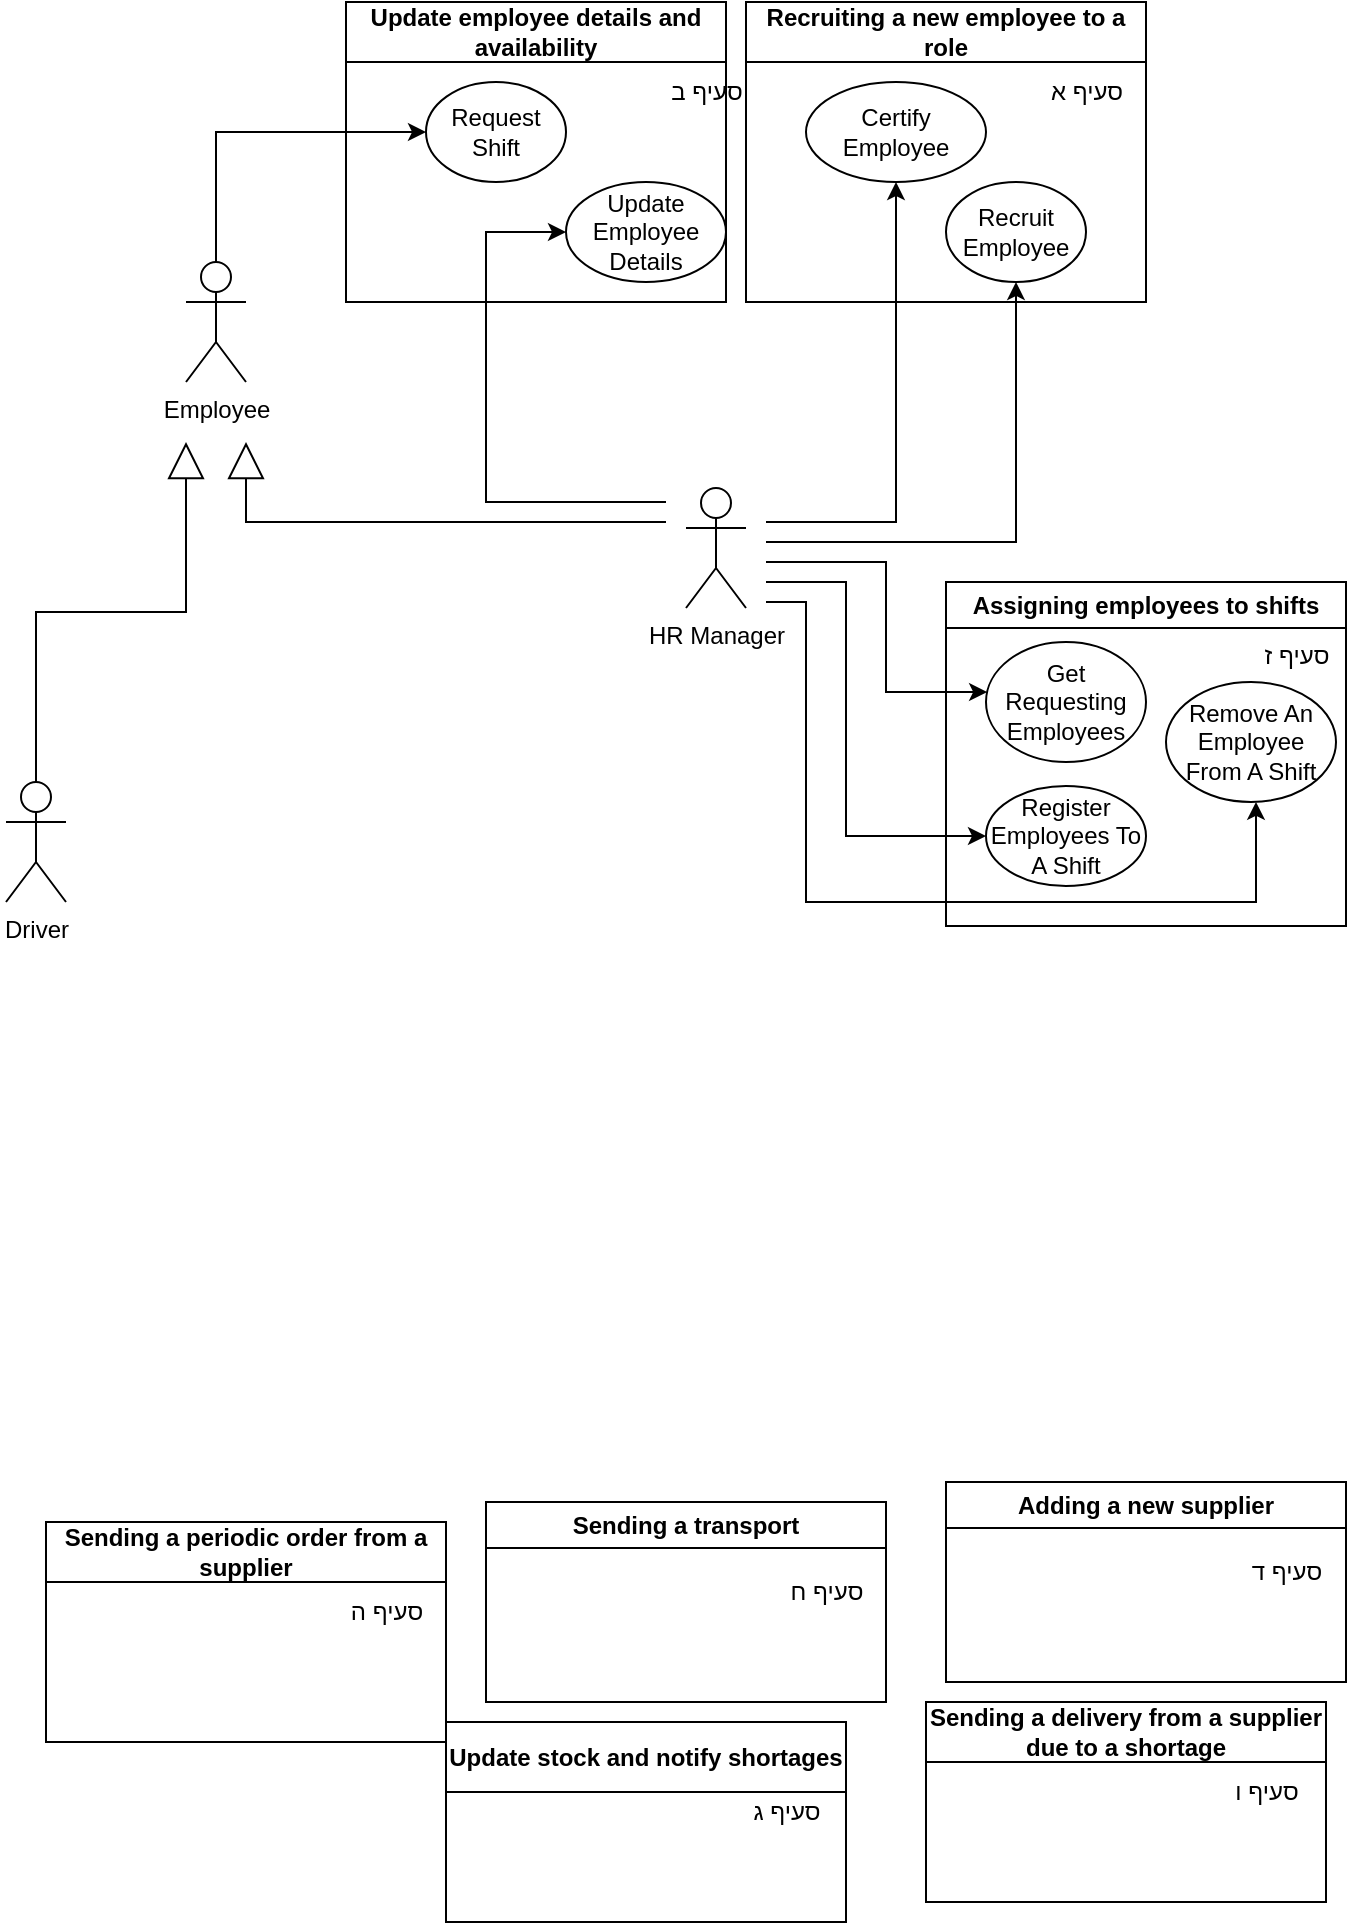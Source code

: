 <mxfile version="21.1.2" type="device">
  <diagram name="Page-1" id="uHN6ZnfaQdteIbiYkisC">
    <mxGraphModel dx="863" dy="512" grid="1" gridSize="10" guides="1" tooltips="1" connect="1" arrows="1" fold="1" page="1" pageScale="1" pageWidth="850" pageHeight="1100" math="0" shadow="0">
      <root>
        <mxCell id="0" />
        <mxCell id="1" parent="0" />
        <mxCell id="PGV5-ihLe_tvBiudfZSY-1" value="Driver" style="shape=umlActor;verticalLabelPosition=bottom;verticalAlign=top;html=1;outlineConnect=0;" parent="1" vertex="1">
          <mxGeometry x="140" y="400" width="30" height="60" as="geometry" />
        </mxCell>
        <mxCell id="PGV5-ihLe_tvBiudfZSY-16" style="edgeStyle=orthogonalEdgeStyle;rounded=0;orthogonalLoop=1;jettySize=auto;html=1;" parent="1" source="PGV5-ihLe_tvBiudfZSY-2" target="PGV5-ihLe_tvBiudfZSY-11" edge="1">
          <mxGeometry relative="1" as="geometry">
            <Array as="points">
              <mxPoint x="245" y="75" />
            </Array>
          </mxGeometry>
        </mxCell>
        <mxCell id="PGV5-ihLe_tvBiudfZSY-2" value="Employee" style="shape=umlActor;verticalLabelPosition=bottom;verticalAlign=top;html=1;outlineConnect=0;" parent="1" vertex="1">
          <mxGeometry x="230" y="140" width="30" height="60" as="geometry" />
        </mxCell>
        <mxCell id="PGV5-ihLe_tvBiudfZSY-15" style="rounded=0;orthogonalLoop=1;jettySize=auto;html=1;edgeStyle=orthogonalEdgeStyle;" parent="1" target="PGV5-ihLe_tvBiudfZSY-8" edge="1">
          <mxGeometry relative="1" as="geometry">
            <mxPoint x="520" y="270" as="sourcePoint" />
            <Array as="points">
              <mxPoint x="585" y="270" />
            </Array>
          </mxGeometry>
        </mxCell>
        <mxCell id="PGV5-ihLe_tvBiudfZSY-17" style="edgeStyle=orthogonalEdgeStyle;rounded=0;orthogonalLoop=1;jettySize=auto;html=1;entryX=0;entryY=0.5;entryDx=0;entryDy=0;" parent="1" target="PGV5-ihLe_tvBiudfZSY-9" edge="1">
          <mxGeometry relative="1" as="geometry">
            <Array as="points">
              <mxPoint x="380" y="260" />
              <mxPoint x="380" y="125" />
            </Array>
            <mxPoint x="470" y="260" as="sourcePoint" />
            <mxPoint x="380" y="160" as="targetPoint" />
          </mxGeometry>
        </mxCell>
        <mxCell id="PGV5-ihLe_tvBiudfZSY-25" style="rounded=0;orthogonalLoop=1;jettySize=auto;html=1;edgeStyle=orthogonalEdgeStyle;" parent="1" target="PGV5-ihLe_tvBiudfZSY-10" edge="1">
          <mxGeometry relative="1" as="geometry">
            <Array as="points">
              <mxPoint x="520" y="280" />
              <mxPoint x="645" y="280" />
            </Array>
            <mxPoint x="520" y="280" as="sourcePoint" />
          </mxGeometry>
        </mxCell>
        <mxCell id="PGV5-ihLe_tvBiudfZSY-39" style="edgeStyle=orthogonalEdgeStyle;rounded=0;orthogonalLoop=1;jettySize=auto;html=1;" parent="1" target="PGV5-ihLe_tvBiudfZSY-38" edge="1">
          <mxGeometry relative="1" as="geometry">
            <Array as="points">
              <mxPoint x="540" y="310" />
              <mxPoint x="540" y="460" />
              <mxPoint x="765" y="460" />
            </Array>
            <mxPoint x="520" y="310" as="sourcePoint" />
          </mxGeometry>
        </mxCell>
        <mxCell id="PGV5-ihLe_tvBiudfZSY-40" style="edgeStyle=orthogonalEdgeStyle;rounded=0;orthogonalLoop=1;jettySize=auto;html=1;entryX=0;entryY=0.5;entryDx=0;entryDy=0;" parent="1" target="PGV5-ihLe_tvBiudfZSY-37" edge="1">
          <mxGeometry relative="1" as="geometry">
            <Array as="points">
              <mxPoint x="520" y="300" />
              <mxPoint x="560" y="300" />
              <mxPoint x="560" y="427" />
            </Array>
            <mxPoint x="520" y="300" as="sourcePoint" />
          </mxGeometry>
        </mxCell>
        <mxCell id="PGV5-ihLe_tvBiudfZSY-42" style="edgeStyle=orthogonalEdgeStyle;rounded=0;orthogonalLoop=1;jettySize=auto;html=1;" parent="1" target="PGV5-ihLe_tvBiudfZSY-36" edge="1">
          <mxGeometry relative="1" as="geometry">
            <Array as="points">
              <mxPoint x="520" y="290" />
              <mxPoint x="580" y="290" />
              <mxPoint x="580" y="355" />
            </Array>
            <mxPoint x="520" y="290" as="sourcePoint" />
          </mxGeometry>
        </mxCell>
        <mxCell id="PGV5-ihLe_tvBiudfZSY-3" value="HR Manager" style="shape=umlActor;verticalLabelPosition=bottom;verticalAlign=top;html=1;outlineConnect=0;" parent="1" vertex="1">
          <mxGeometry x="480" y="253" width="30" height="60" as="geometry" />
        </mxCell>
        <mxCell id="PGV5-ihLe_tvBiudfZSY-6" value="Recruiting a new employee to a role" style="swimlane;whiteSpace=wrap;html=1;startSize=30;" parent="1" vertex="1">
          <mxGeometry x="510" y="10" width="200" height="150" as="geometry" />
        </mxCell>
        <mxCell id="PGV5-ihLe_tvBiudfZSY-19" value="סעיף א" style="text;html=1;align=center;verticalAlign=middle;resizable=0;points=[];autosize=1;strokeColor=none;fillColor=none;" parent="PGV5-ihLe_tvBiudfZSY-6" vertex="1">
          <mxGeometry x="140" y="30" width="60" height="30" as="geometry" />
        </mxCell>
        <mxCell id="PGV5-ihLe_tvBiudfZSY-10" value="Recruit Employee" style="ellipse;whiteSpace=wrap;html=1;" parent="PGV5-ihLe_tvBiudfZSY-6" vertex="1">
          <mxGeometry x="100" y="90" width="70" height="50" as="geometry" />
        </mxCell>
        <mxCell id="PGV5-ihLe_tvBiudfZSY-8" value="Certify Employee" style="ellipse;whiteSpace=wrap;html=1;" parent="PGV5-ihLe_tvBiudfZSY-6" vertex="1">
          <mxGeometry x="30" y="40" width="90" height="50" as="geometry" />
        </mxCell>
        <mxCell id="PGV5-ihLe_tvBiudfZSY-13" value="" style="endArrow=block;endSize=16;endFill=0;html=1;rounded=0;edgeStyle=elbowEdgeStyle;" parent="1" edge="1">
          <mxGeometry width="160" relative="1" as="geometry">
            <mxPoint x="470" y="270" as="sourcePoint" />
            <mxPoint x="260" y="230" as="targetPoint" />
            <Array as="points">
              <mxPoint x="260" y="260" />
            </Array>
          </mxGeometry>
        </mxCell>
        <mxCell id="PGV5-ihLe_tvBiudfZSY-18" value="Update employee details and availability" style="swimlane;whiteSpace=wrap;html=1;startSize=30;" parent="1" vertex="1">
          <mxGeometry x="310" y="10" width="190" height="150" as="geometry" />
        </mxCell>
        <mxCell id="PGV5-ihLe_tvBiudfZSY-9" value="Update Employee Details" style="ellipse;whiteSpace=wrap;html=1;" parent="PGV5-ihLe_tvBiudfZSY-18" vertex="1">
          <mxGeometry x="110" y="90" width="80" height="50" as="geometry" />
        </mxCell>
        <mxCell id="PGV5-ihLe_tvBiudfZSY-11" value="Request Shift" style="ellipse;whiteSpace=wrap;html=1;" parent="PGV5-ihLe_tvBiudfZSY-18" vertex="1">
          <mxGeometry x="40" y="40" width="70" height="50" as="geometry" />
        </mxCell>
        <mxCell id="PGV5-ihLe_tvBiudfZSY-20" value="סעיף ב" style="text;html=1;align=center;verticalAlign=middle;resizable=0;points=[];autosize=1;strokeColor=none;fillColor=none;" parent="PGV5-ihLe_tvBiudfZSY-18" vertex="1">
          <mxGeometry x="150" y="30" width="60" height="30" as="geometry" />
        </mxCell>
        <mxCell id="PGV5-ihLe_tvBiudfZSY-21" value="Update stock and notify shortages" style="swimlane;whiteSpace=wrap;html=1;startSize=35;" parent="1" vertex="1">
          <mxGeometry x="360" y="870" width="200" height="100" as="geometry" />
        </mxCell>
        <mxCell id="PGV5-ihLe_tvBiudfZSY-22" value="סעיף ג" style="text;html=1;align=center;verticalAlign=middle;resizable=0;points=[];autosize=1;strokeColor=none;fillColor=none;" parent="PGV5-ihLe_tvBiudfZSY-21" vertex="1">
          <mxGeometry x="145" y="30" width="50" height="30" as="geometry" />
        </mxCell>
        <mxCell id="PGV5-ihLe_tvBiudfZSY-23" value="Adding a new supplier" style="swimlane;whiteSpace=wrap;html=1;" parent="1" vertex="1">
          <mxGeometry x="610" y="750" width="200" height="100" as="geometry" />
        </mxCell>
        <mxCell id="PGV5-ihLe_tvBiudfZSY-24" value="סעיף ד" style="text;html=1;align=center;verticalAlign=middle;resizable=0;points=[];autosize=1;strokeColor=none;fillColor=none;" parent="PGV5-ihLe_tvBiudfZSY-23" vertex="1">
          <mxGeometry x="140" y="30" width="60" height="30" as="geometry" />
        </mxCell>
        <mxCell id="PGV5-ihLe_tvBiudfZSY-26" value="Sending a periodic order from a supplier" style="swimlane;whiteSpace=wrap;html=1;startSize=30;" parent="1" vertex="1">
          <mxGeometry x="160" y="770" width="200" height="110" as="geometry" />
        </mxCell>
        <mxCell id="PGV5-ihLe_tvBiudfZSY-27" value="סעיף ה" style="text;html=1;align=center;verticalAlign=middle;resizable=0;points=[];autosize=1;strokeColor=none;fillColor=none;" parent="PGV5-ihLe_tvBiudfZSY-26" vertex="1">
          <mxGeometry x="140" y="30" width="60" height="30" as="geometry" />
        </mxCell>
        <mxCell id="PGV5-ihLe_tvBiudfZSY-28" value="Sending a delivery from a supplier due to a shortage" style="swimlane;whiteSpace=wrap;html=1;startSize=30;" parent="1" vertex="1">
          <mxGeometry x="600" y="860" width="200" height="100" as="geometry" />
        </mxCell>
        <mxCell id="PGV5-ihLe_tvBiudfZSY-29" value="סעיף ו" style="text;html=1;align=center;verticalAlign=middle;resizable=0;points=[];autosize=1;strokeColor=none;fillColor=none;" parent="PGV5-ihLe_tvBiudfZSY-28" vertex="1">
          <mxGeometry x="145" y="30" width="50" height="30" as="geometry" />
        </mxCell>
        <mxCell id="PGV5-ihLe_tvBiudfZSY-30" value="Assigning employees to shifts" style="swimlane;whiteSpace=wrap;html=1;" parent="1" vertex="1">
          <mxGeometry x="610" y="300" width="200" height="172" as="geometry" />
        </mxCell>
        <mxCell id="PGV5-ihLe_tvBiudfZSY-31" value="סעיף ז" style="text;html=1;align=center;verticalAlign=middle;resizable=0;points=[];autosize=1;strokeColor=none;fillColor=none;" parent="PGV5-ihLe_tvBiudfZSY-30" vertex="1">
          <mxGeometry x="150" y="22" width="50" height="30" as="geometry" />
        </mxCell>
        <mxCell id="PGV5-ihLe_tvBiudfZSY-36" value="Get Requesting Employees" style="ellipse;whiteSpace=wrap;html=1;" parent="PGV5-ihLe_tvBiudfZSY-30" vertex="1">
          <mxGeometry x="20" y="30" width="80" height="60" as="geometry" />
        </mxCell>
        <mxCell id="PGV5-ihLe_tvBiudfZSY-37" value="Register Employees To A Shift" style="ellipse;whiteSpace=wrap;html=1;" parent="PGV5-ihLe_tvBiudfZSY-30" vertex="1">
          <mxGeometry x="20" y="102" width="80" height="50" as="geometry" />
        </mxCell>
        <mxCell id="PGV5-ihLe_tvBiudfZSY-38" value="Remove An Employee From A Shift" style="ellipse;whiteSpace=wrap;html=1;" parent="PGV5-ihLe_tvBiudfZSY-30" vertex="1">
          <mxGeometry x="110" y="50" width="85" height="60" as="geometry" />
        </mxCell>
        <mxCell id="PGV5-ihLe_tvBiudfZSY-33" value="Sending a transport" style="swimlane;whiteSpace=wrap;html=1;" parent="1" vertex="1">
          <mxGeometry x="380" y="760" width="200" height="100" as="geometry" />
        </mxCell>
        <mxCell id="PGV5-ihLe_tvBiudfZSY-34" value="סעיף ח" style="text;html=1;align=center;verticalAlign=middle;resizable=0;points=[];autosize=1;strokeColor=none;fillColor=none;" parent="PGV5-ihLe_tvBiudfZSY-33" vertex="1">
          <mxGeometry x="140" y="30" width="60" height="30" as="geometry" />
        </mxCell>
        <mxCell id="PGV5-ihLe_tvBiudfZSY-43" value="" style="endArrow=block;endSize=16;endFill=0;html=1;rounded=0;edgeStyle=orthogonalEdgeStyle;exitX=0.5;exitY=0;exitDx=0;exitDy=0;exitPerimeter=0;" parent="1" source="PGV5-ihLe_tvBiudfZSY-1" edge="1">
          <mxGeometry width="160" relative="1" as="geometry">
            <mxPoint x="130" y="390" as="sourcePoint" />
            <mxPoint x="230" y="230" as="targetPoint" />
            <Array as="points">
              <mxPoint x="155" y="315" />
              <mxPoint x="230" y="315" />
            </Array>
          </mxGeometry>
        </mxCell>
      </root>
    </mxGraphModel>
  </diagram>
</mxfile>
